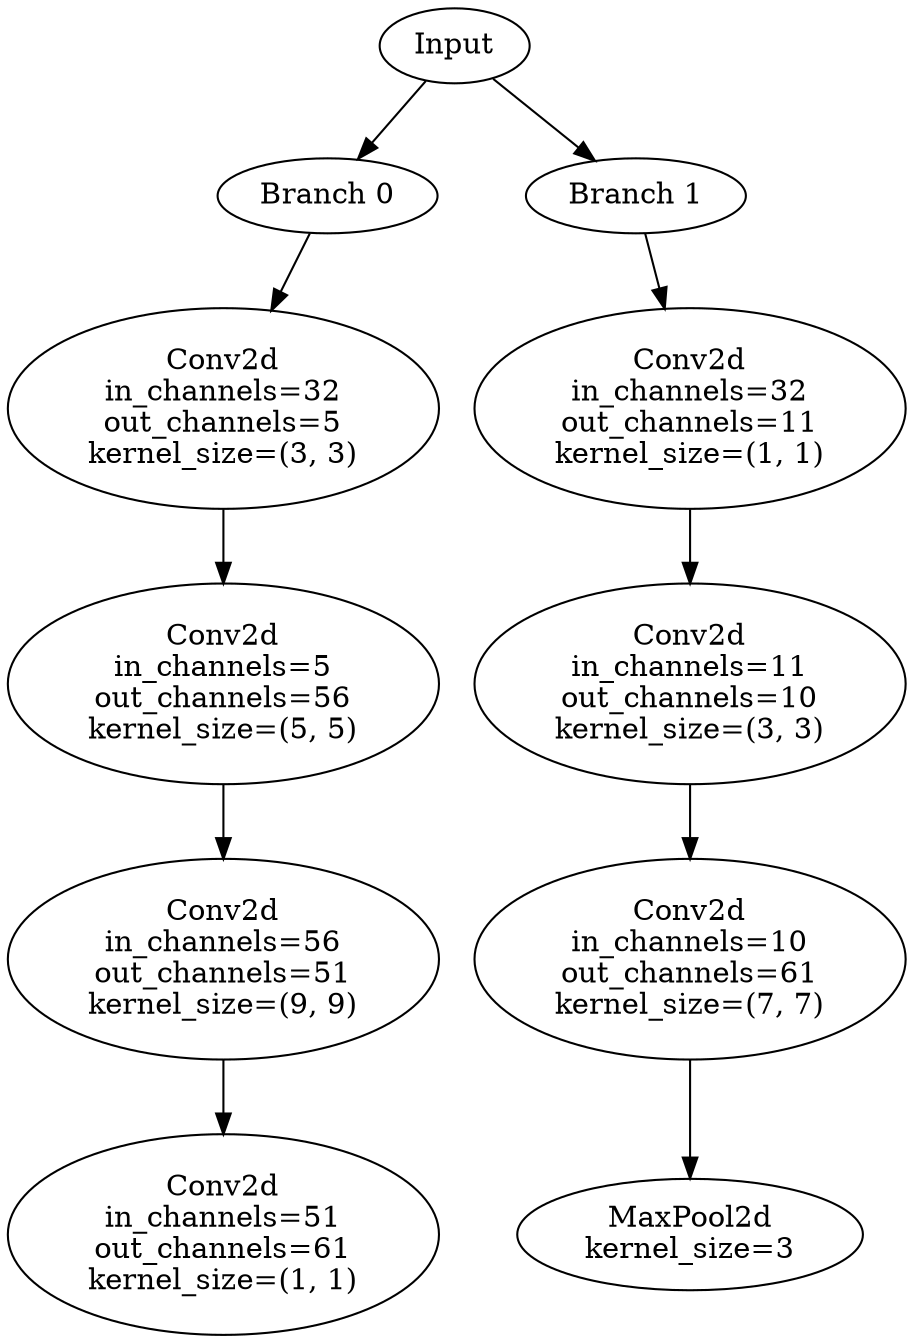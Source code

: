 // Inception Module - Coral 34
digraph {
	Input [label=Input]
	Branch_0 [label="Branch 0"]
	Input -> Branch_0
	Branch_0_Layer_0 [label="Conv2d
in_channels=32
out_channels=5
kernel_size=(3, 3)"]
	Branch_0 -> Branch_0_Layer_0
	Branch_0_Layer_1 [label="Conv2d
in_channels=5
out_channels=56
kernel_size=(5, 5)"]
	Branch_0_Layer_0 -> Branch_0_Layer_1
	Branch_0_Layer_2 [label="Conv2d
in_channels=56
out_channels=51
kernel_size=(9, 9)"]
	Branch_0_Layer_1 -> Branch_0_Layer_2
	Branch_0_Layer_3 [label="Conv2d
in_channels=51
out_channels=61
kernel_size=(1, 1)"]
	Branch_0_Layer_2 -> Branch_0_Layer_3
	Branch_1 [label="Branch 1"]
	Input -> Branch_1
	Branch_1_Layer_0 [label="Conv2d
in_channels=32
out_channels=11
kernel_size=(1, 1)"]
	Branch_1 -> Branch_1_Layer_0
	Branch_1_Layer_1 [label="Conv2d
in_channels=11
out_channels=10
kernel_size=(3, 3)"]
	Branch_1_Layer_0 -> Branch_1_Layer_1
	Branch_1_Layer_2 [label="Conv2d
in_channels=10
out_channels=61
kernel_size=(7, 7)"]
	Branch_1_Layer_1 -> Branch_1_Layer_2
	Branch_1_Layer_3 [label="MaxPool2d
kernel_size=3"]
	Branch_1_Layer_2 -> Branch_1_Layer_3
}
